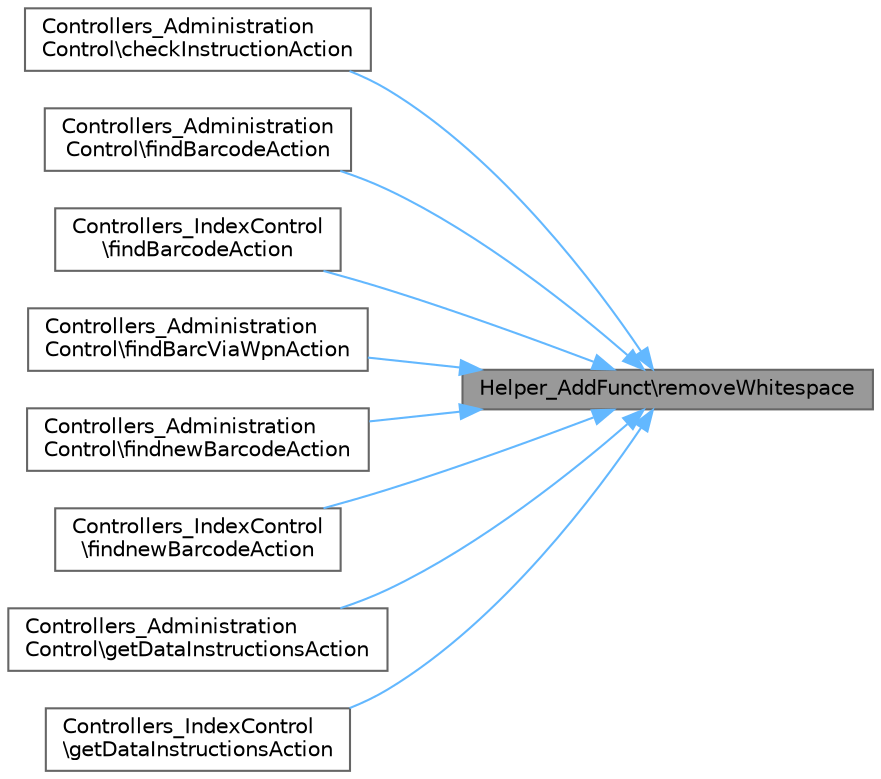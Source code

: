 digraph "Helper_AddFunct\removeWhitespace"
{
 // LATEX_PDF_SIZE
  bgcolor="transparent";
  edge [fontname=Helvetica,fontsize=10,labelfontname=Helvetica,labelfontsize=10];
  node [fontname=Helvetica,fontsize=10,shape=box,height=0.2,width=0.4];
  rankdir="RL";
  Node1 [id="Node000001",label="Helper_AddFunct\\removeWhitespace",height=0.2,width=0.4,color="gray40", fillcolor="grey60", style="filled", fontcolor="black",tooltip="Removes all whitespace from a string."];
  Node1 -> Node2 [id="edge1_Node000001_Node000002",dir="back",color="steelblue1",style="solid",tooltip=" "];
  Node2 [id="Node000002",label="Controllers_Administration\lControl\\checkInstructionAction",height=0.2,width=0.4,color="grey40", fillcolor="white", style="filled",URL="$class_controllers___administration_control.html#a6c98bed3e436da98986211d58fd3de82",tooltip="Checks if an instruction exists for a given barcode and side."];
  Node1 -> Node3 [id="edge2_Node000001_Node000003",dir="back",color="steelblue1",style="solid",tooltip=" "];
  Node3 [id="Node000003",label="Controllers_Administration\lControl\\findBarcodeAction",height=0.2,width=0.4,color="grey40", fillcolor="white", style="filled",URL="$class_controllers___administration_control.html#a6f8f2a974cc08afe6073f0c4198aca24",tooltip="Finds a barcode based on input string."];
  Node1 -> Node4 [id="edge3_Node000001_Node000004",dir="back",color="steelblue1",style="solid",tooltip=" "];
  Node4 [id="Node000004",label="Controllers_IndexControl\l\\findBarcodeAction",height=0.2,width=0.4,color="grey40", fillcolor="white", style="filled",URL="$class_controllers___index_control.html#ad976200cb96238671b9cd9194ddf8b74",tooltip="Finds barcodes matching a partial string."];
  Node1 -> Node5 [id="edge4_Node000001_Node000005",dir="back",color="steelblue1",style="solid",tooltip=" "];
  Node5 [id="Node000005",label="Controllers_Administration\lControl\\findBarcViaWpnAction",height=0.2,width=0.4,color="grey40", fillcolor="white", style="filled",URL="$class_controllers___administration_control.html#ae41b32f0c13471330259d443dd36522a",tooltip="Finds barcodes associated with a specified WPN (drive number)."];
  Node1 -> Node6 [id="edge5_Node000001_Node000006",dir="back",color="steelblue1",style="solid",tooltip=" "];
  Node6 [id="Node000006",label="Controllers_Administration\lControl\\findnewBarcodeAction",height=0.2,width=0.4,color="grey40", fillcolor="white", style="filled",URL="$class_controllers___administration_control.html#a5464d4020d7bfdf9f5c0b89ed89a5821",tooltip="Finds new barcodes based on input string."];
  Node1 -> Node7 [id="edge6_Node000001_Node000007",dir="back",color="steelblue1",style="solid",tooltip=" "];
  Node7 [id="Node000007",label="Controllers_IndexControl\l\\findnewBarcodeAction",height=0.2,width=0.4,color="grey40", fillcolor="white", style="filled",URL="$class_controllers___index_control.html#ae73300e780b3e31d7cf03aaf5100c43a",tooltip="Finds new barcodes matching a partial string."];
  Node1 -> Node8 [id="edge7_Node000001_Node000008",dir="back",color="steelblue1",style="solid",tooltip=" "];
  Node8 [id="Node000008",label="Controllers_Administration\lControl\\getDataInstructionsAction",height=0.2,width=0.4,color="grey40", fillcolor="white", style="filled",URL="$class_controllers___administration_control.html#adfdd0c680da00a28f36e2ca07b0a226e",tooltip="Retrieves and prepares instruction data for display."];
  Node1 -> Node9 [id="edge8_Node000001_Node000009",dir="back",color="steelblue1",style="solid",tooltip=" "];
  Node9 [id="Node000009",label="Controllers_IndexControl\l\\getDataInstructionsAction",height=0.2,width=0.4,color="grey40", fillcolor="white", style="filled",URL="$class_controllers___index_control.html#a080010b9980f95473ab2398362073635",tooltip="Retrieves and prepares instruction data for display."];
}
